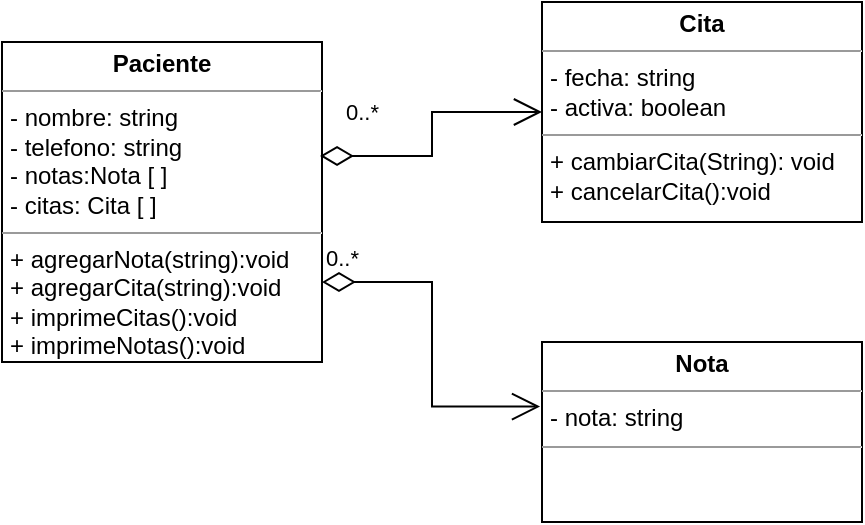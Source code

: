 <mxfile version="15.7.3" type="device"><diagram id="C5RBs43oDa-KdzZeNtuy" name="Page-1"><mxGraphModel dx="983" dy="597" grid="1" gridSize="10" guides="1" tooltips="1" connect="1" arrows="1" fold="1" page="1" pageScale="1" pageWidth="827" pageHeight="1169" math="0" shadow="0"><root><mxCell id="WIyWlLk6GJQsqaUBKTNV-0"/><mxCell id="WIyWlLk6GJQsqaUBKTNV-1" parent="WIyWlLk6GJQsqaUBKTNV-0"/><mxCell id="y0LM6nLNX0xufwPLieCt-0" value="&lt;p style=&quot;margin: 0px ; margin-top: 4px ; text-align: center&quot;&gt;&lt;b&gt;Paciente&lt;/b&gt;&lt;/p&gt;&lt;hr size=&quot;1&quot;&gt;&lt;p style=&quot;margin: 0px ; margin-left: 4px&quot;&gt;- nombre: string&lt;/p&gt;&lt;p style=&quot;margin: 0px ; margin-left: 4px&quot;&gt;- telefono: string&lt;/p&gt;&lt;p style=&quot;margin: 0px ; margin-left: 4px&quot;&gt;- notas:Nota [ ]&lt;/p&gt;&lt;p style=&quot;margin: 0px ; margin-left: 4px&quot;&gt;- citas: Cita [ ]&lt;/p&gt;&lt;hr size=&quot;1&quot;&gt;&lt;p style=&quot;margin: 0px ; margin-left: 4px&quot;&gt;+ agregarNota(string):void&lt;/p&gt;&lt;p style=&quot;margin: 0px ; margin-left: 4px&quot;&gt;+ agregarCita(string):void&lt;/p&gt;&lt;p style=&quot;margin: 0px ; margin-left: 4px&quot;&gt;+ imprimeCitas():void&lt;/p&gt;&lt;p style=&quot;margin: 0px ; margin-left: 4px&quot;&gt;+ imprimeNotas():void&lt;/p&gt;&lt;p style=&quot;margin: 0px ; margin-left: 4px&quot;&gt;&lt;br&gt;&lt;/p&gt;" style="verticalAlign=top;align=left;overflow=fill;fontSize=12;fontFamily=Helvetica;html=1;" vertex="1" parent="WIyWlLk6GJQsqaUBKTNV-1"><mxGeometry x="30" y="100" width="160" height="160" as="geometry"/></mxCell><mxCell id="y0LM6nLNX0xufwPLieCt-1" value="&lt;p style=&quot;margin: 0px ; margin-top: 4px ; text-align: center&quot;&gt;&lt;b&gt;Cita&lt;/b&gt;&lt;/p&gt;&lt;hr size=&quot;1&quot;&gt;&lt;p style=&quot;margin: 0px ; margin-left: 4px&quot;&gt;- fecha: string&lt;/p&gt;&lt;p style=&quot;margin: 0px ; margin-left: 4px&quot;&gt;- activa: boolean&lt;/p&gt;&lt;hr size=&quot;1&quot;&gt;&lt;p style=&quot;margin: 0px ; margin-left: 4px&quot;&gt;+ cambiarCita(String): void&lt;/p&gt;&lt;p style=&quot;margin: 0px ; margin-left: 4px&quot;&gt;+ cancelarCita():void&lt;/p&gt;" style="verticalAlign=top;align=left;overflow=fill;fontSize=12;fontFamily=Helvetica;html=1;" vertex="1" parent="WIyWlLk6GJQsqaUBKTNV-1"><mxGeometry x="300" y="80" width="160" height="110" as="geometry"/></mxCell><mxCell id="y0LM6nLNX0xufwPLieCt-2" value="&lt;p style=&quot;margin: 0px ; margin-top: 4px ; text-align: center&quot;&gt;&lt;b&gt;Nota&lt;/b&gt;&lt;/p&gt;&lt;hr size=&quot;1&quot;&gt;&lt;p style=&quot;margin: 0px ; margin-left: 4px&quot;&gt;- nota: string&lt;/p&gt;&lt;hr size=&quot;1&quot;&gt;&lt;p style=&quot;margin: 0px ; margin-left: 4px&quot;&gt;&lt;br&gt;&lt;/p&gt;" style="verticalAlign=top;align=left;overflow=fill;fontSize=12;fontFamily=Helvetica;html=1;" vertex="1" parent="WIyWlLk6GJQsqaUBKTNV-1"><mxGeometry x="300" y="250" width="160" height="90" as="geometry"/></mxCell><mxCell id="y0LM6nLNX0xufwPLieCt-3" value="0..*" style="endArrow=open;html=1;endSize=12;startArrow=diamondThin;startSize=14;startFill=0;edgeStyle=orthogonalEdgeStyle;align=left;verticalAlign=bottom;rounded=0;exitX=0.994;exitY=0.356;exitDx=0;exitDy=0;exitPerimeter=0;" edge="1" parent="WIyWlLk6GJQsqaUBKTNV-1" source="y0LM6nLNX0xufwPLieCt-0" target="y0LM6nLNX0xufwPLieCt-1"><mxGeometry x="-0.831" y="13" relative="1" as="geometry"><mxPoint x="290" y="300" as="sourcePoint"/><mxPoint x="250" y="130" as="targetPoint"/><mxPoint as="offset"/></mxGeometry></mxCell><mxCell id="y0LM6nLNX0xufwPLieCt-4" value="0..*" style="endArrow=open;html=1;endSize=12;startArrow=diamondThin;startSize=14;startFill=0;edgeStyle=orthogonalEdgeStyle;align=left;verticalAlign=bottom;rounded=0;exitX=1;exitY=0.75;exitDx=0;exitDy=0;entryX=-0.006;entryY=0.359;entryDx=0;entryDy=0;entryPerimeter=0;" edge="1" parent="WIyWlLk6GJQsqaUBKTNV-1" source="y0LM6nLNX0xufwPLieCt-0" target="y0LM6nLNX0xufwPLieCt-2"><mxGeometry x="-1" y="3" relative="1" as="geometry"><mxPoint x="290" y="300" as="sourcePoint"/><mxPoint x="450" y="300" as="targetPoint"/></mxGeometry></mxCell></root></mxGraphModel></diagram></mxfile>